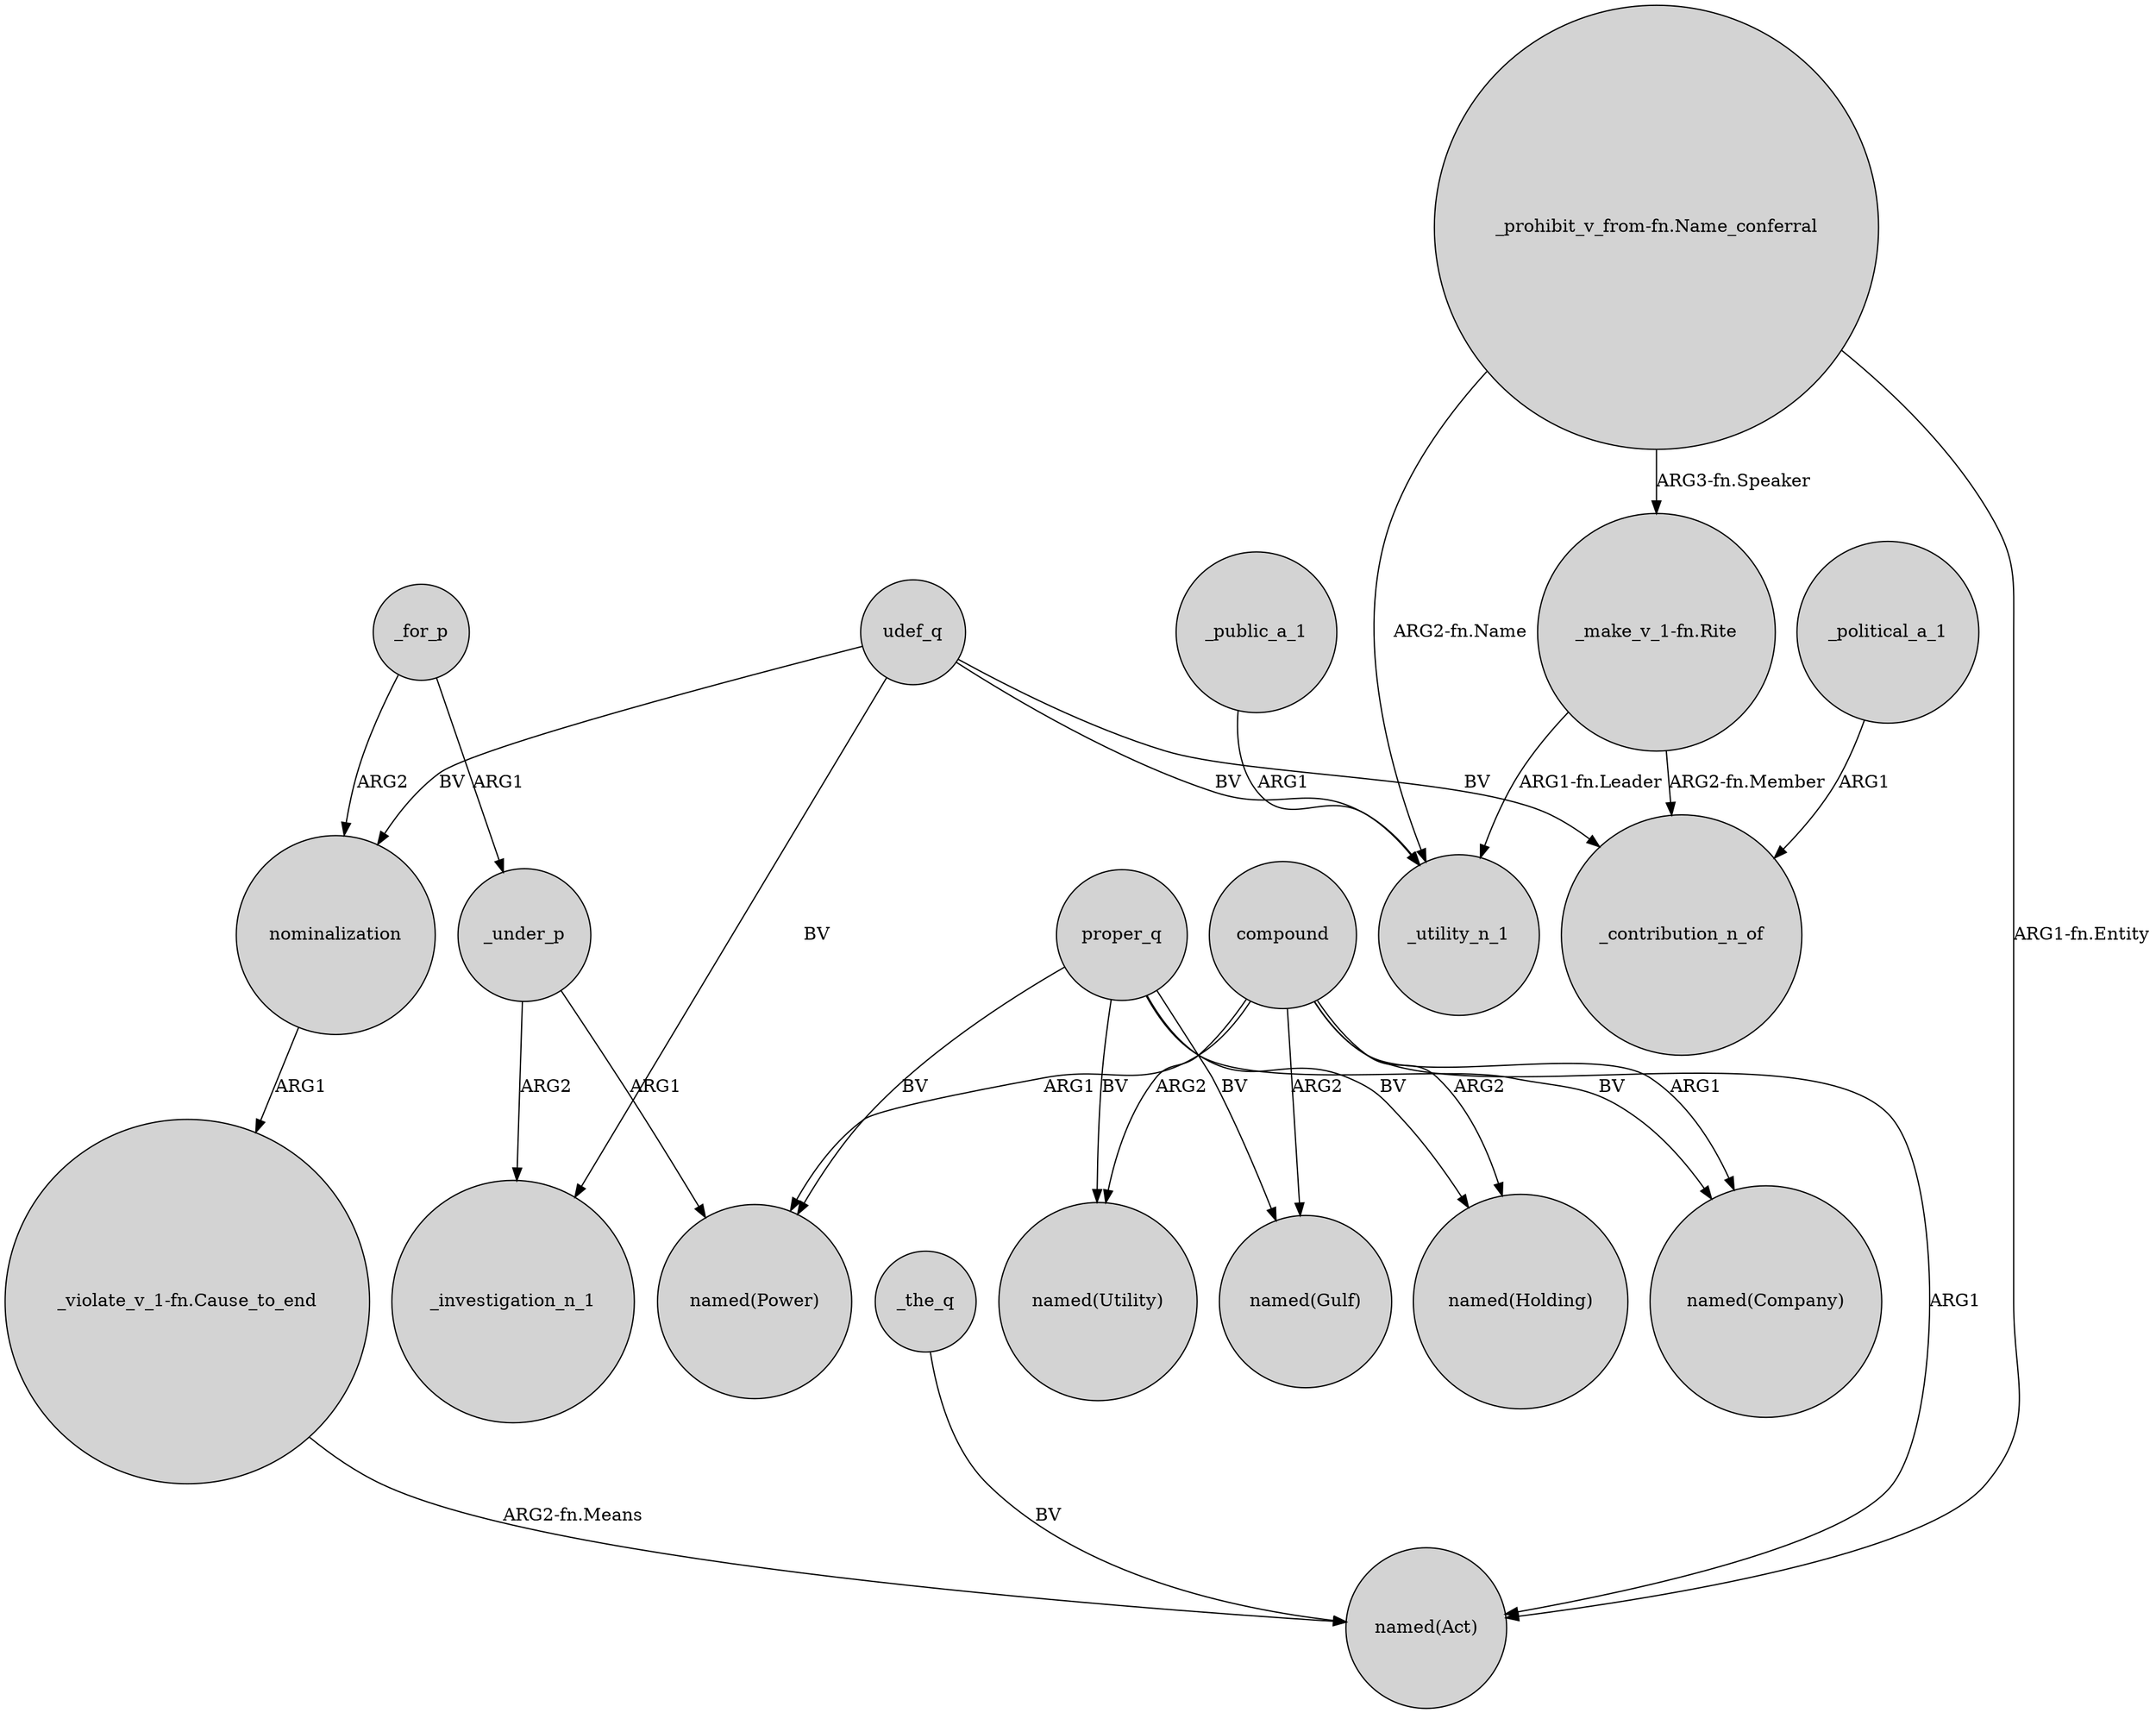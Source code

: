 digraph {
	node [shape=circle style=filled]
	proper_q -> "named(Company)" [label=BV]
	_under_p -> "named(Power)" [label=ARG1]
	_public_a_1 -> _utility_n_1 [label=ARG1]
	udef_q -> _utility_n_1 [label=BV]
	_the_q -> "named(Act)" [label=BV]
	compound -> "named(Company)" [label=ARG1]
	udef_q -> nominalization [label=BV]
	"_make_v_1-fn.Rite" -> _contribution_n_of [label="ARG2-fn.Member"]
	compound -> "named(Power)" [label=ARG1]
	compound -> "named(Act)" [label=ARG1]
	proper_q -> "named(Gulf)" [label=BV]
	"_prohibit_v_from-fn.Name_conferral" -> _utility_n_1 [label="ARG2-fn.Name"]
	_for_p -> _under_p [label=ARG1]
	proper_q -> "named(Holding)" [label=BV]
	_under_p -> _investigation_n_1 [label=ARG2]
	_for_p -> nominalization [label=ARG2]
	udef_q -> _contribution_n_of [label=BV]
	compound -> "named(Holding)" [label=ARG2]
	proper_q -> "named(Power)" [label=BV]
	"_violate_v_1-fn.Cause_to_end" -> "named(Act)" [label="ARG2-fn.Means"]
	"_make_v_1-fn.Rite" -> _utility_n_1 [label="ARG1-fn.Leader"]
	nominalization -> "_violate_v_1-fn.Cause_to_end" [label=ARG1]
	compound -> "named(Utility)" [label=ARG2]
	"_prohibit_v_from-fn.Name_conferral" -> "named(Act)" [label="ARG1-fn.Entity"]
	proper_q -> "named(Utility)" [label=BV]
	"_prohibit_v_from-fn.Name_conferral" -> "_make_v_1-fn.Rite" [label="ARG3-fn.Speaker"]
	_political_a_1 -> _contribution_n_of [label=ARG1]
	compound -> "named(Gulf)" [label=ARG2]
	udef_q -> _investigation_n_1 [label=BV]
}
